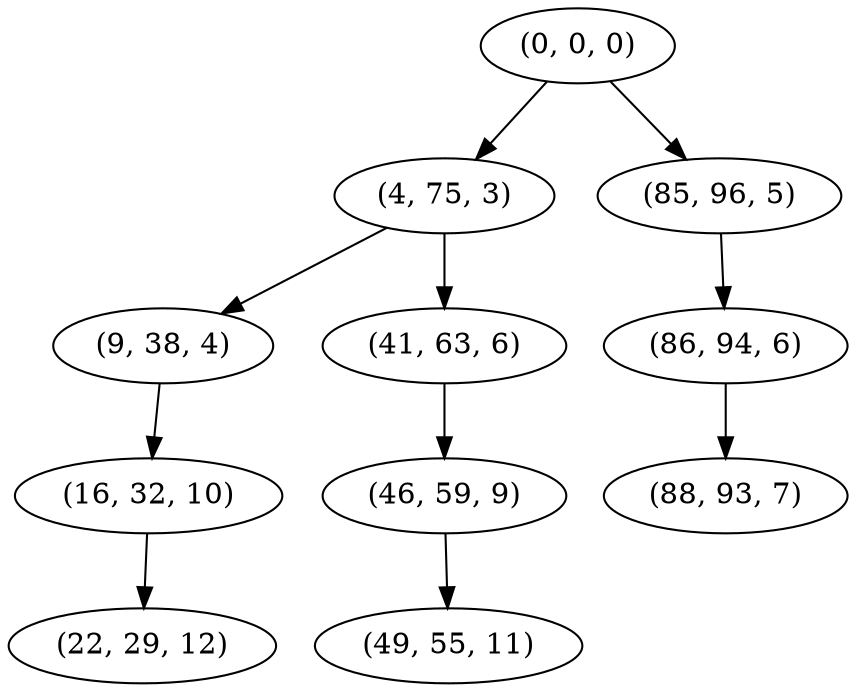 digraph tree {
    "(0, 0, 0)";
    "(4, 75, 3)";
    "(9, 38, 4)";
    "(16, 32, 10)";
    "(22, 29, 12)";
    "(41, 63, 6)";
    "(46, 59, 9)";
    "(49, 55, 11)";
    "(85, 96, 5)";
    "(86, 94, 6)";
    "(88, 93, 7)";
    "(0, 0, 0)" -> "(4, 75, 3)";
    "(0, 0, 0)" -> "(85, 96, 5)";
    "(4, 75, 3)" -> "(9, 38, 4)";
    "(4, 75, 3)" -> "(41, 63, 6)";
    "(9, 38, 4)" -> "(16, 32, 10)";
    "(16, 32, 10)" -> "(22, 29, 12)";
    "(41, 63, 6)" -> "(46, 59, 9)";
    "(46, 59, 9)" -> "(49, 55, 11)";
    "(85, 96, 5)" -> "(86, 94, 6)";
    "(86, 94, 6)" -> "(88, 93, 7)";
}
